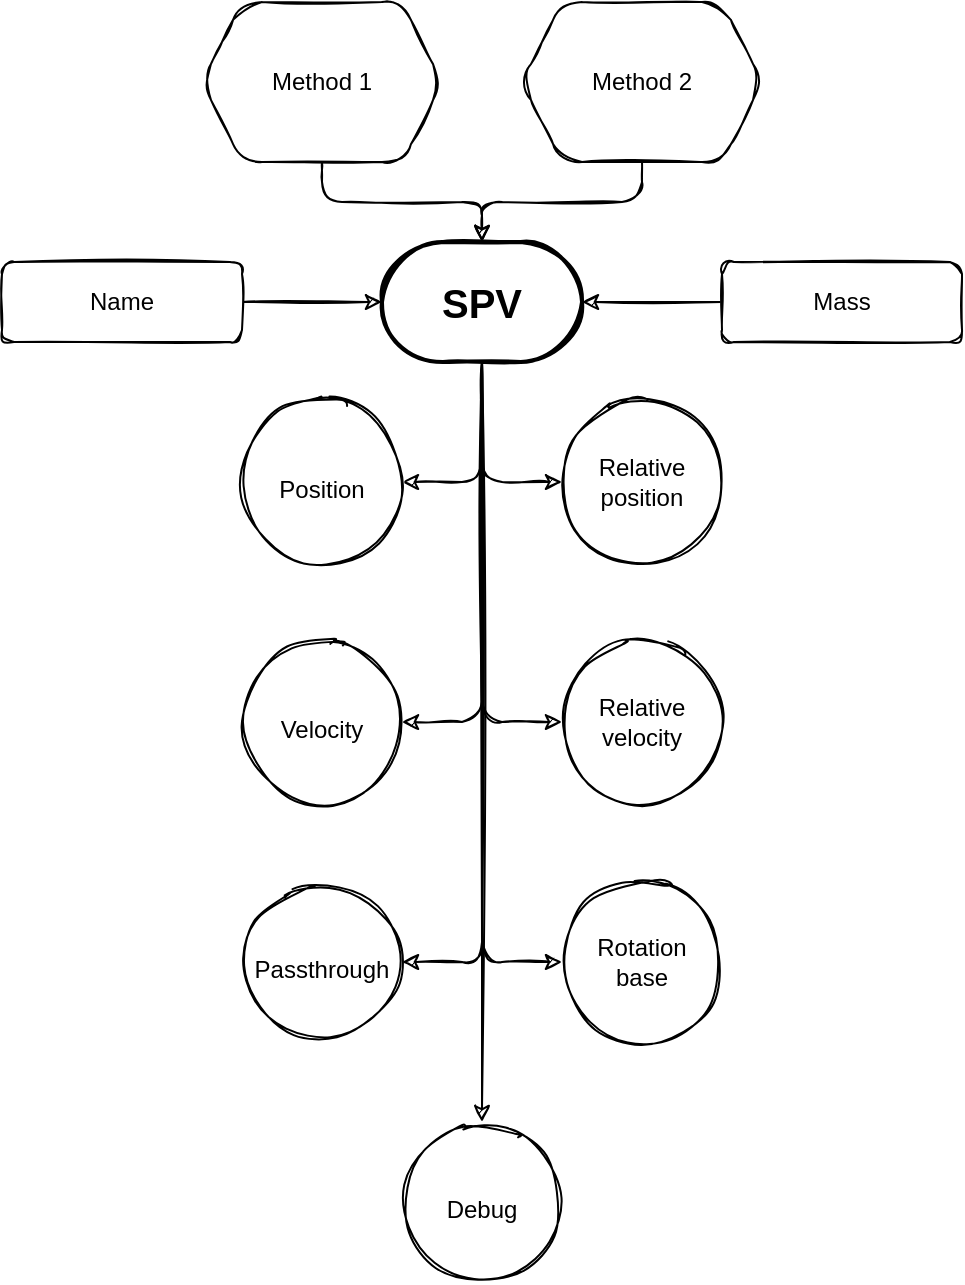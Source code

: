 <mxfile version="16.4.3" type="github">
  <diagram id="P2cz6ALvrC-aT5AwIWP3" name="Page-1">
    <mxGraphModel dx="1422" dy="787" grid="1" gridSize="10" guides="1" tooltips="1" connect="1" arrows="1" fold="1" page="1" pageScale="1" pageWidth="827" pageHeight="1169" math="0" shadow="0">
      <root>
        <mxCell id="0" />
        <mxCell id="1" parent="0" />
        <mxCell id="m1kTsd8cJOKcklktA0y1-4" style="edgeStyle=orthogonalEdgeStyle;rounded=1;sketch=1;orthogonalLoop=1;jettySize=auto;html=1;entryX=0.5;entryY=0;entryDx=0;entryDy=0;entryPerimeter=0;" edge="1" parent="1" source="m1kTsd8cJOKcklktA0y1-1" target="m1kTsd8cJOKcklktA0y1-3">
          <mxGeometry relative="1" as="geometry" />
        </mxCell>
        <mxCell id="m1kTsd8cJOKcklktA0y1-1" value="Method 1" style="shape=hexagon;perimeter=hexagonPerimeter2;whiteSpace=wrap;html=1;fixedSize=1;sketch=1;rounded=1;" vertex="1" parent="1">
          <mxGeometry x="260" y="40" width="120" height="80" as="geometry" />
        </mxCell>
        <mxCell id="m1kTsd8cJOKcklktA0y1-5" style="edgeStyle=orthogonalEdgeStyle;rounded=1;sketch=1;orthogonalLoop=1;jettySize=auto;html=1;entryX=0.5;entryY=0;entryDx=0;entryDy=0;entryPerimeter=0;" edge="1" parent="1" source="m1kTsd8cJOKcklktA0y1-2" target="m1kTsd8cJOKcklktA0y1-3">
          <mxGeometry relative="1" as="geometry" />
        </mxCell>
        <mxCell id="m1kTsd8cJOKcklktA0y1-2" value="Method 2" style="shape=hexagon;perimeter=hexagonPerimeter2;whiteSpace=wrap;html=1;fixedSize=1;sketch=1;rounded=1;" vertex="1" parent="1">
          <mxGeometry x="420" y="40" width="120" height="80" as="geometry" />
        </mxCell>
        <mxCell id="m1kTsd8cJOKcklktA0y1-14" style="edgeStyle=orthogonalEdgeStyle;rounded=1;sketch=1;orthogonalLoop=1;jettySize=auto;html=1;entryX=1;entryY=0.5;entryDx=0;entryDy=0;fontSize=20;" edge="1" parent="1" source="m1kTsd8cJOKcklktA0y1-3" target="m1kTsd8cJOKcklktA0y1-9">
          <mxGeometry relative="1" as="geometry" />
        </mxCell>
        <mxCell id="m1kTsd8cJOKcklktA0y1-15" style="edgeStyle=orthogonalEdgeStyle;rounded=1;sketch=1;orthogonalLoop=1;jettySize=auto;html=1;entryX=0;entryY=0.5;entryDx=0;entryDy=0;fontSize=20;" edge="1" parent="1" source="m1kTsd8cJOKcklktA0y1-3" target="m1kTsd8cJOKcklktA0y1-7">
          <mxGeometry relative="1" as="geometry" />
        </mxCell>
        <mxCell id="m1kTsd8cJOKcklktA0y1-16" style="edgeStyle=orthogonalEdgeStyle;rounded=1;sketch=1;orthogonalLoop=1;jettySize=auto;html=1;entryX=1;entryY=0.5;entryDx=0;entryDy=0;fontSize=20;" edge="1" parent="1" source="m1kTsd8cJOKcklktA0y1-3" target="m1kTsd8cJOKcklktA0y1-10">
          <mxGeometry relative="1" as="geometry" />
        </mxCell>
        <mxCell id="m1kTsd8cJOKcklktA0y1-17" style="edgeStyle=orthogonalEdgeStyle;rounded=1;sketch=1;orthogonalLoop=1;jettySize=auto;html=1;entryX=0;entryY=0.5;entryDx=0;entryDy=0;fontSize=20;" edge="1" parent="1" source="m1kTsd8cJOKcklktA0y1-3" target="m1kTsd8cJOKcklktA0y1-8">
          <mxGeometry relative="1" as="geometry" />
        </mxCell>
        <mxCell id="m1kTsd8cJOKcklktA0y1-18" style="edgeStyle=orthogonalEdgeStyle;rounded=1;sketch=1;orthogonalLoop=1;jettySize=auto;html=1;entryX=1;entryY=0.5;entryDx=0;entryDy=0;fontSize=20;" edge="1" parent="1" source="m1kTsd8cJOKcklktA0y1-3" target="m1kTsd8cJOKcklktA0y1-12">
          <mxGeometry relative="1" as="geometry" />
        </mxCell>
        <mxCell id="m1kTsd8cJOKcklktA0y1-19" style="edgeStyle=orthogonalEdgeStyle;rounded=1;sketch=1;orthogonalLoop=1;jettySize=auto;html=1;entryX=0;entryY=0.5;entryDx=0;entryDy=0;fontSize=20;" edge="1" parent="1" source="m1kTsd8cJOKcklktA0y1-3" target="m1kTsd8cJOKcklktA0y1-11">
          <mxGeometry relative="1" as="geometry" />
        </mxCell>
        <mxCell id="m1kTsd8cJOKcklktA0y1-20" style="edgeStyle=orthogonalEdgeStyle;rounded=1;sketch=1;orthogonalLoop=1;jettySize=auto;html=1;entryX=0.5;entryY=0;entryDx=0;entryDy=0;fontSize=20;" edge="1" parent="1" source="m1kTsd8cJOKcklktA0y1-3" target="m1kTsd8cJOKcklktA0y1-13">
          <mxGeometry relative="1" as="geometry" />
        </mxCell>
        <mxCell id="m1kTsd8cJOKcklktA0y1-3" value="&lt;b&gt;&lt;font style=&quot;font-size: 20px&quot;&gt;SPV&lt;/font&gt;&lt;/b&gt;" style="strokeWidth=2;html=1;shape=mxgraph.flowchart.terminator;whiteSpace=wrap;rounded=1;sketch=1;" vertex="1" parent="1">
          <mxGeometry x="350" y="160" width="100" height="60" as="geometry" />
        </mxCell>
        <mxCell id="m1kTsd8cJOKcklktA0y1-7" value="&lt;div&gt;Relative&lt;/div&gt;&lt;div&gt;position&lt;/div&gt;" style="ellipse;whiteSpace=wrap;html=1;aspect=fixed;rounded=1;sketch=1;fontSize=12;" vertex="1" parent="1">
          <mxGeometry x="440" y="240" width="80" height="80" as="geometry" />
        </mxCell>
        <mxCell id="m1kTsd8cJOKcklktA0y1-8" value="&lt;div&gt;Relative&lt;/div&gt;&lt;div&gt;velocity&lt;/div&gt;" style="ellipse;whiteSpace=wrap;html=1;aspect=fixed;rounded=1;sketch=1;fontSize=12;" vertex="1" parent="1">
          <mxGeometry x="440" y="360" width="80" height="80" as="geometry" />
        </mxCell>
        <mxCell id="m1kTsd8cJOKcklktA0y1-9" value="&lt;span style=&quot;font-size: 12px&quot;&gt;Position&lt;/span&gt;" style="ellipse;whiteSpace=wrap;html=1;aspect=fixed;rounded=1;sketch=1;fontSize=20;" vertex="1" parent="1">
          <mxGeometry x="280" y="240" width="80" height="80" as="geometry" />
        </mxCell>
        <mxCell id="m1kTsd8cJOKcklktA0y1-10" value="&lt;font style=&quot;font-size: 12px&quot;&gt;Velocity&lt;/font&gt;" style="ellipse;whiteSpace=wrap;html=1;aspect=fixed;rounded=1;sketch=1;fontSize=20;" vertex="1" parent="1">
          <mxGeometry x="280" y="360" width="80" height="80" as="geometry" />
        </mxCell>
        <mxCell id="m1kTsd8cJOKcklktA0y1-11" value="&lt;div&gt;&lt;div&gt;Rotation&lt;/div&gt;&lt;div&gt;base&lt;/div&gt;&lt;/div&gt;" style="ellipse;whiteSpace=wrap;html=1;aspect=fixed;rounded=1;sketch=1;fontSize=12;" vertex="1" parent="1">
          <mxGeometry x="440" y="480" width="80" height="80" as="geometry" />
        </mxCell>
        <mxCell id="m1kTsd8cJOKcklktA0y1-12" value="&lt;font style=&quot;font-size: 12px&quot;&gt;Passthrough&lt;/font&gt;" style="ellipse;whiteSpace=wrap;html=1;aspect=fixed;rounded=1;sketch=1;fontSize=20;" vertex="1" parent="1">
          <mxGeometry x="280" y="480" width="80" height="80" as="geometry" />
        </mxCell>
        <mxCell id="m1kTsd8cJOKcklktA0y1-13" value="&lt;font style=&quot;font-size: 12px&quot;&gt;Debug&lt;/font&gt;" style="ellipse;whiteSpace=wrap;html=1;aspect=fixed;rounded=1;sketch=1;fontSize=20;" vertex="1" parent="1">
          <mxGeometry x="360" y="600" width="80" height="80" as="geometry" />
        </mxCell>
        <mxCell id="m1kTsd8cJOKcklktA0y1-22" style="edgeStyle=orthogonalEdgeStyle;rounded=1;sketch=1;orthogonalLoop=1;jettySize=auto;html=1;entryX=0;entryY=0.5;entryDx=0;entryDy=0;entryPerimeter=0;fontSize=12;" edge="1" parent="1" source="m1kTsd8cJOKcklktA0y1-21" target="m1kTsd8cJOKcklktA0y1-3">
          <mxGeometry relative="1" as="geometry" />
        </mxCell>
        <mxCell id="m1kTsd8cJOKcklktA0y1-21" value="Name" style="rounded=1;whiteSpace=wrap;html=1;sketch=1;" vertex="1" parent="1">
          <mxGeometry x="160" y="170" width="120" height="40" as="geometry" />
        </mxCell>
        <mxCell id="m1kTsd8cJOKcklktA0y1-24" style="edgeStyle=orthogonalEdgeStyle;rounded=1;sketch=1;orthogonalLoop=1;jettySize=auto;html=1;entryX=1;entryY=0.5;entryDx=0;entryDy=0;entryPerimeter=0;fontSize=12;" edge="1" parent="1" source="m1kTsd8cJOKcklktA0y1-23" target="m1kTsd8cJOKcklktA0y1-3">
          <mxGeometry relative="1" as="geometry" />
        </mxCell>
        <mxCell id="m1kTsd8cJOKcklktA0y1-23" value="Mass" style="rounded=1;whiteSpace=wrap;html=1;sketch=1;" vertex="1" parent="1">
          <mxGeometry x="520" y="170" width="120" height="40" as="geometry" />
        </mxCell>
      </root>
    </mxGraphModel>
  </diagram>
</mxfile>

